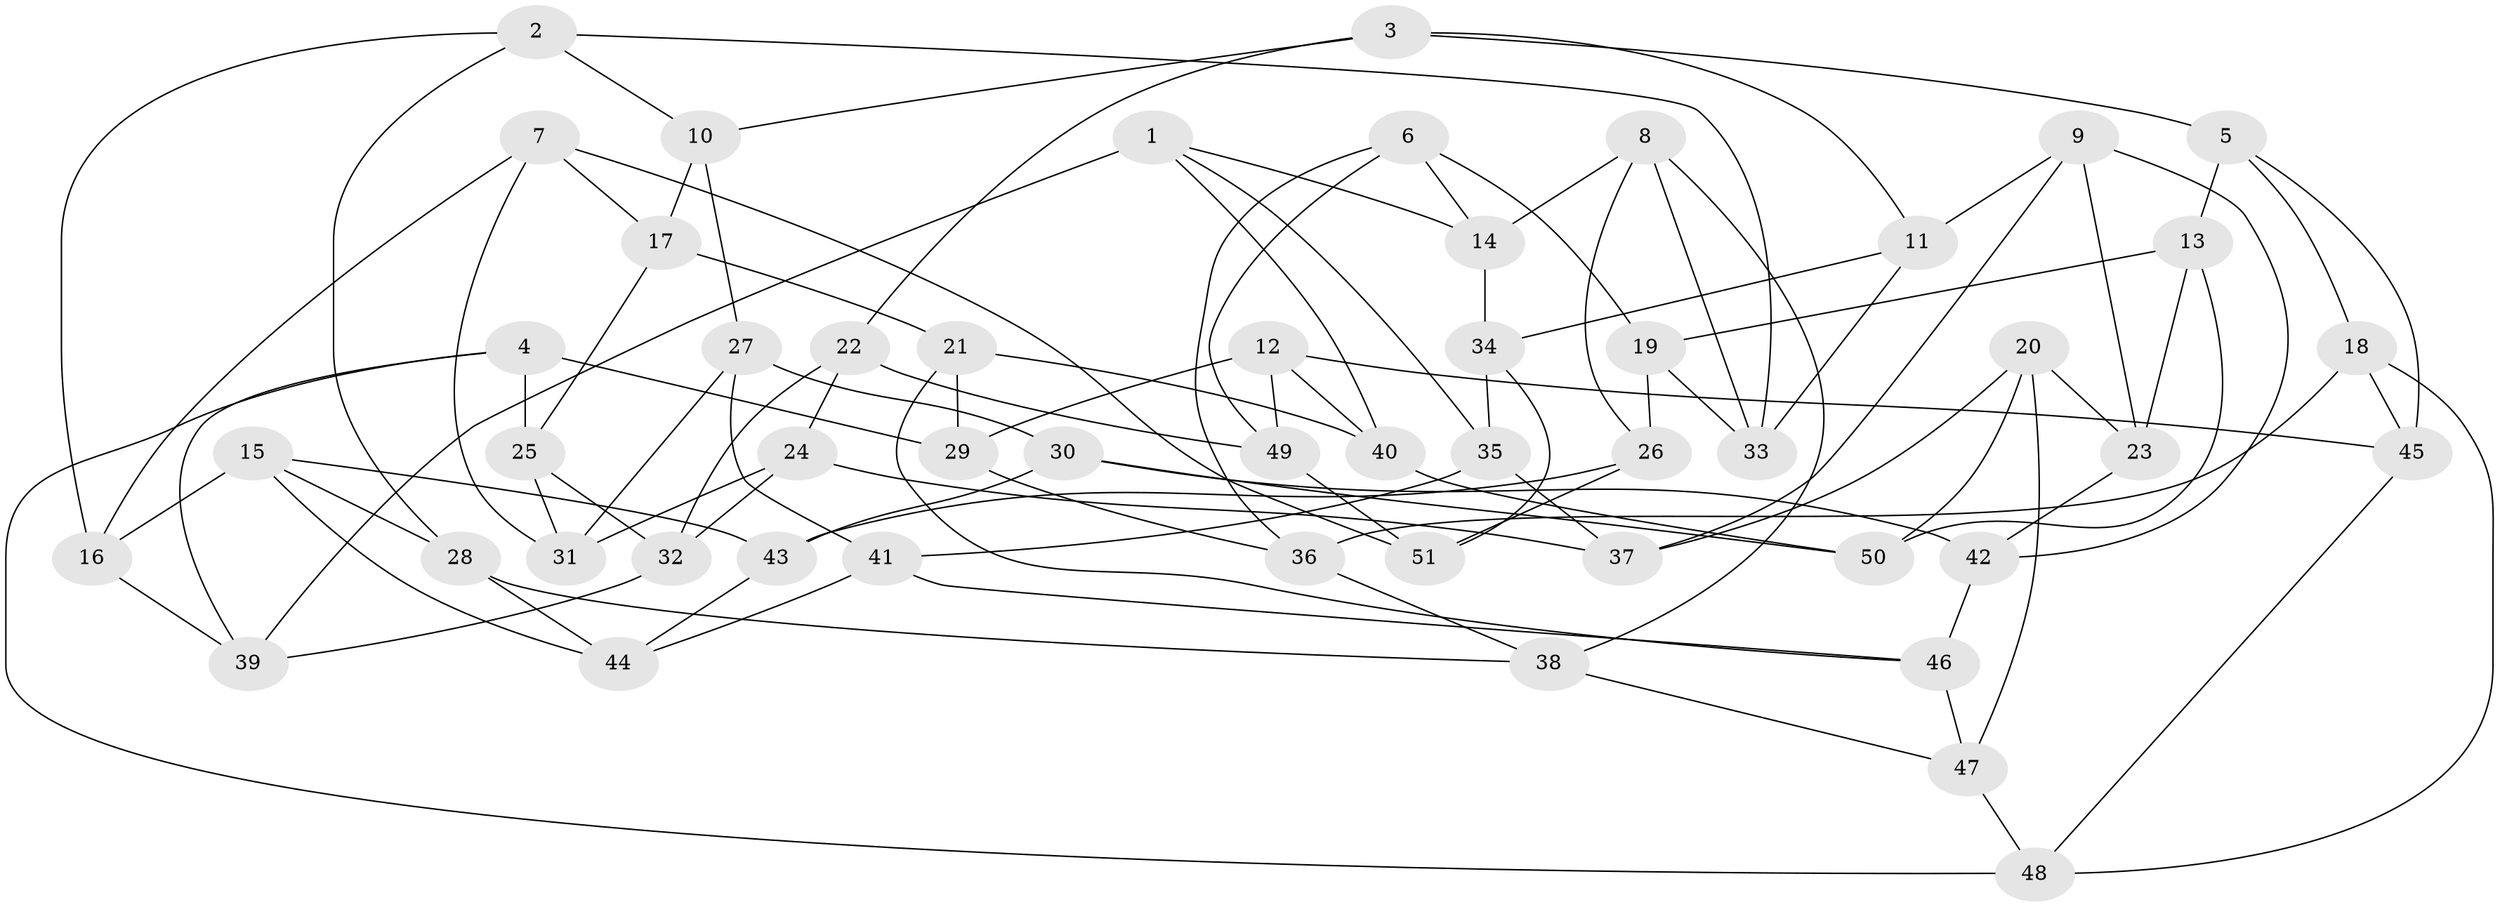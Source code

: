// coarse degree distribution, {6: 0.2857142857142857, 4: 0.5428571428571428, 5: 0.14285714285714285, 3: 0.02857142857142857}
// Generated by graph-tools (version 1.1) at 2025/52/02/27/25 19:52:30]
// undirected, 51 vertices, 102 edges
graph export_dot {
graph [start="1"]
  node [color=gray90,style=filled];
  1;
  2;
  3;
  4;
  5;
  6;
  7;
  8;
  9;
  10;
  11;
  12;
  13;
  14;
  15;
  16;
  17;
  18;
  19;
  20;
  21;
  22;
  23;
  24;
  25;
  26;
  27;
  28;
  29;
  30;
  31;
  32;
  33;
  34;
  35;
  36;
  37;
  38;
  39;
  40;
  41;
  42;
  43;
  44;
  45;
  46;
  47;
  48;
  49;
  50;
  51;
  1 -- 14;
  1 -- 39;
  1 -- 40;
  1 -- 35;
  2 -- 10;
  2 -- 33;
  2 -- 28;
  2 -- 16;
  3 -- 10;
  3 -- 11;
  3 -- 5;
  3 -- 22;
  4 -- 29;
  4 -- 39;
  4 -- 48;
  4 -- 25;
  5 -- 18;
  5 -- 45;
  5 -- 13;
  6 -- 36;
  6 -- 14;
  6 -- 49;
  6 -- 19;
  7 -- 31;
  7 -- 51;
  7 -- 17;
  7 -- 16;
  8 -- 33;
  8 -- 38;
  8 -- 14;
  8 -- 26;
  9 -- 23;
  9 -- 42;
  9 -- 37;
  9 -- 11;
  10 -- 17;
  10 -- 27;
  11 -- 33;
  11 -- 34;
  12 -- 49;
  12 -- 45;
  12 -- 40;
  12 -- 29;
  13 -- 50;
  13 -- 23;
  13 -- 19;
  14 -- 34;
  15 -- 44;
  15 -- 43;
  15 -- 16;
  15 -- 28;
  16 -- 39;
  17 -- 21;
  17 -- 25;
  18 -- 45;
  18 -- 36;
  18 -- 48;
  19 -- 26;
  19 -- 33;
  20 -- 23;
  20 -- 37;
  20 -- 47;
  20 -- 50;
  21 -- 29;
  21 -- 46;
  21 -- 40;
  22 -- 32;
  22 -- 49;
  22 -- 24;
  23 -- 42;
  24 -- 32;
  24 -- 31;
  24 -- 37;
  25 -- 31;
  25 -- 32;
  26 -- 51;
  26 -- 43;
  27 -- 41;
  27 -- 30;
  27 -- 31;
  28 -- 44;
  28 -- 38;
  29 -- 36;
  30 -- 50;
  30 -- 43;
  30 -- 42;
  32 -- 39;
  34 -- 51;
  34 -- 35;
  35 -- 41;
  35 -- 37;
  36 -- 38;
  38 -- 47;
  40 -- 50;
  41 -- 46;
  41 -- 44;
  42 -- 46;
  43 -- 44;
  45 -- 48;
  46 -- 47;
  47 -- 48;
  49 -- 51;
}
